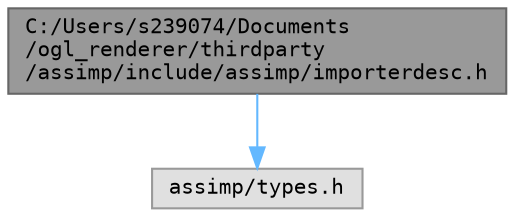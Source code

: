 digraph "C:/Users/s239074/Documents/ogl_renderer/thirdparty/assimp/include/assimp/importerdesc.h"
{
 // LATEX_PDF_SIZE
  bgcolor="transparent";
  edge [fontname=Terminal,fontsize=10,labelfontname=Helvetica,labelfontsize=10];
  node [fontname=Terminal,fontsize=10,shape=box,height=0.2,width=0.4];
  Node1 [label="C:/Users/s239074/Documents\l/ogl_renderer/thirdparty\l/assimp/include/assimp/importerdesc.h",height=0.2,width=0.4,color="gray40", fillcolor="grey60", style="filled", fontcolor="black",tooltip="aiImporterFlags, aiImporterDesc implementation."];
  Node1 -> Node2 [color="steelblue1",style="solid"];
  Node2 [label="assimp/types.h",height=0.2,width=0.4,color="grey60", fillcolor="#E0E0E0", style="filled",tooltip=" "];
}
